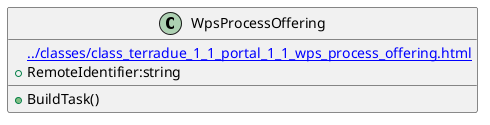 @startuml
class WpsProcessOffering {
[[../classes/class_terradue_1_1_portal_1_1_wps_process_offering.html]]
 +RemoteIdentifier:string
 +BuildTask()
}
@enduml
